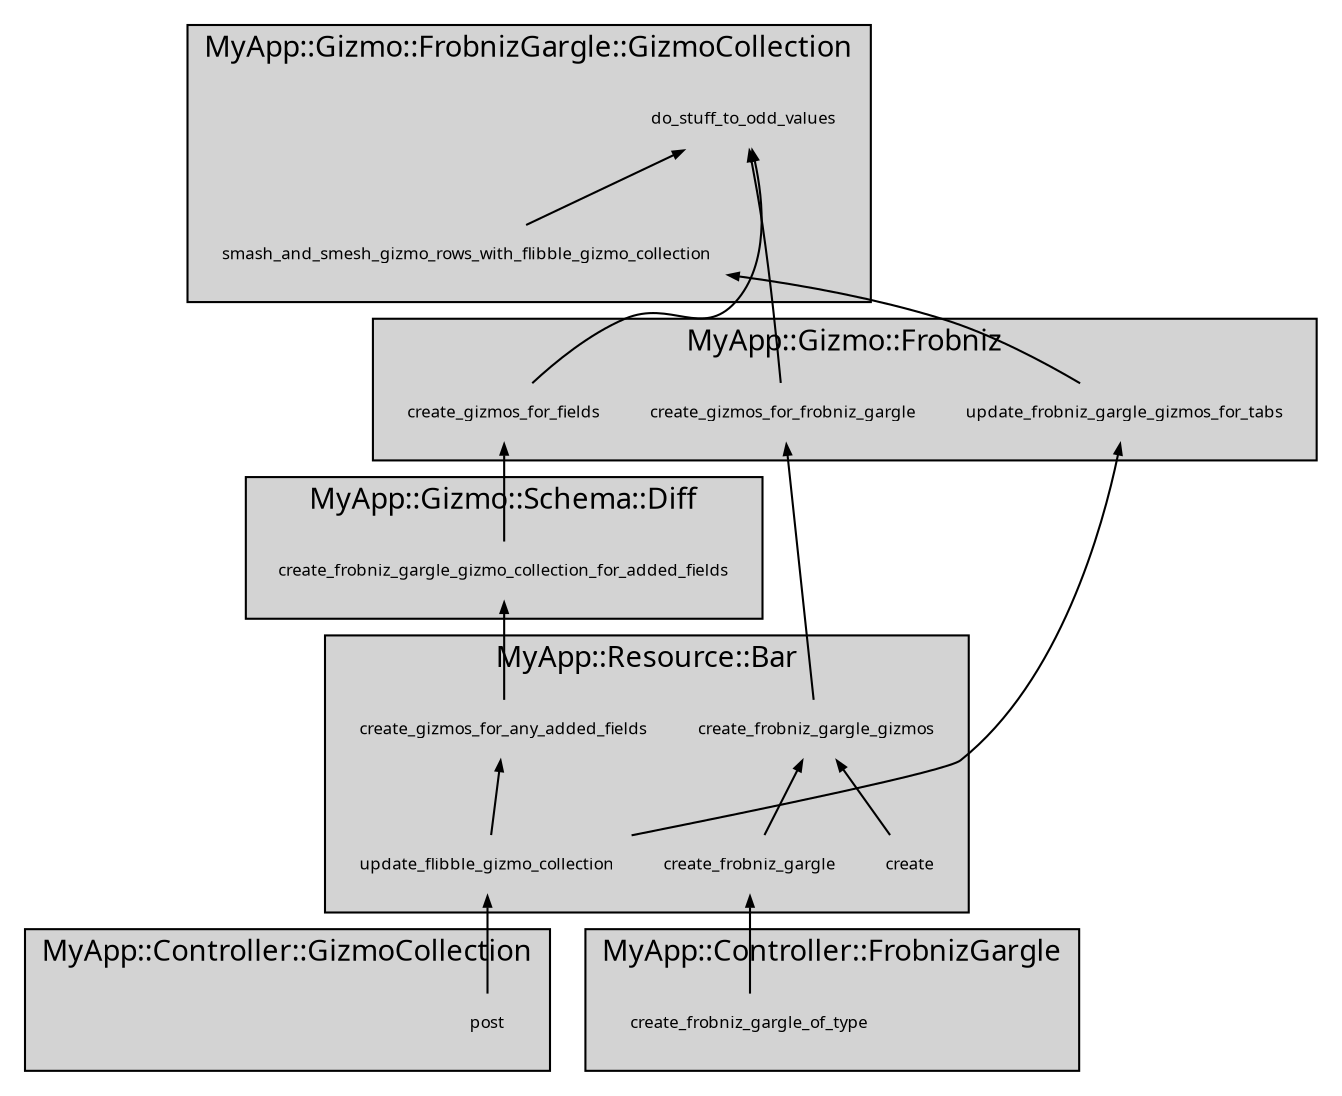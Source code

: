 digraph d {
    overlap = false
    ranksep = 0.5; nodesep = 0.1;
    rankdir = BT;
    fontname="Verdana";
    labelloc = "b";
    graph[ style = filled ];

    node [
          width    = 0.1,
          height   = 0.4,
          fontname = "Verdana",
          fontsize = 8,
          shape    = "none",
          ];
    edge [
          arrowsize = 0.5,
          fontname  = "helvetica",
          fontsize  = 9,
          ];




    // TOP
    subgraph cluster_myapp_gizmo_frobnizgargle_gizmocollection {
        label = "MyApp::Gizmo::FrobnizGargle::GizmoCollection";
        smash_and_smesh_gizmo_rows_with_flibble_gizmo_collection;
        do_stuff_to_odd_values;
    };
    subgraph cluster_myapp_gizmo_frobniz {
        label = "MyApp::Gizmo::Frobniz";
        update_frobniz_gargle_gizmos_for_tabs;
        create_gizmos_for_frobniz_gargle;
        create_gizmos_for_fields;
    };
    subgraph cluster_myapp_gizmo_schema_diff {
        label = "MyApp::Gizmo::Schema::Diff";
        create_frobniz_gargle_gizmo_collection_for_added_fields;
    };
    subgraph cluster_myapp_resource_bar {
        label = "MyApp::Resource::Bar";
        create;
        create_gizmos_for_any_added_fields;
        create_frobniz_gargle;
        create_frobniz_gargle_gizmos;
        update_flibble_gizmo_collection;
    };
    subgraph cluster_myapp_controller_gizmocollection {
        label = "MyApp::Controller::GizmoCollection";
        post;
    };
    subgraph cluster_myapp_controller_frobnizgargle {
        label = "MyApp::Controller::FrobnizGargle";
        create_frobniz_gargle_of_type;
    };

    create_gizmos_for_fields -> do_stuff_to_odd_values;
    create_gizmos_for_frobniz_gargle -> do_stuff_to_odd_values;
    smash_and_smesh_gizmo_rows_with_flibble_gizmo_collection -> do_stuff_to_odd_values;

    create_frobniz_gargle_gizmo_collection_for_added_fields -> create_gizmos_for_fields;
    create_gizmos_for_any_added_fields -> create_frobniz_gargle_gizmo_collection_for_added_fields;
    update_flibble_gizmo_collection -> create_gizmos_for_any_added_fields;
    post -> update_flibble_gizmo_collection;

    create_frobniz_gargle_gizmos -> create_gizmos_for_frobniz_gargle;
    create -> create_frobniz_gargle_gizmos;
    create_frobniz_gargle -> create_frobniz_gargle_gizmos;
    create_frobniz_gargle_of_type -> create_frobniz_gargle;
    update_frobniz_gargle_gizmos_for_tabs -> smash_and_smesh_gizmo_rows_with_flibble_gizmo_collection;
    update_flibble_gizmo_collection -> update_frobniz_gargle_gizmos_for_tabs;

}
